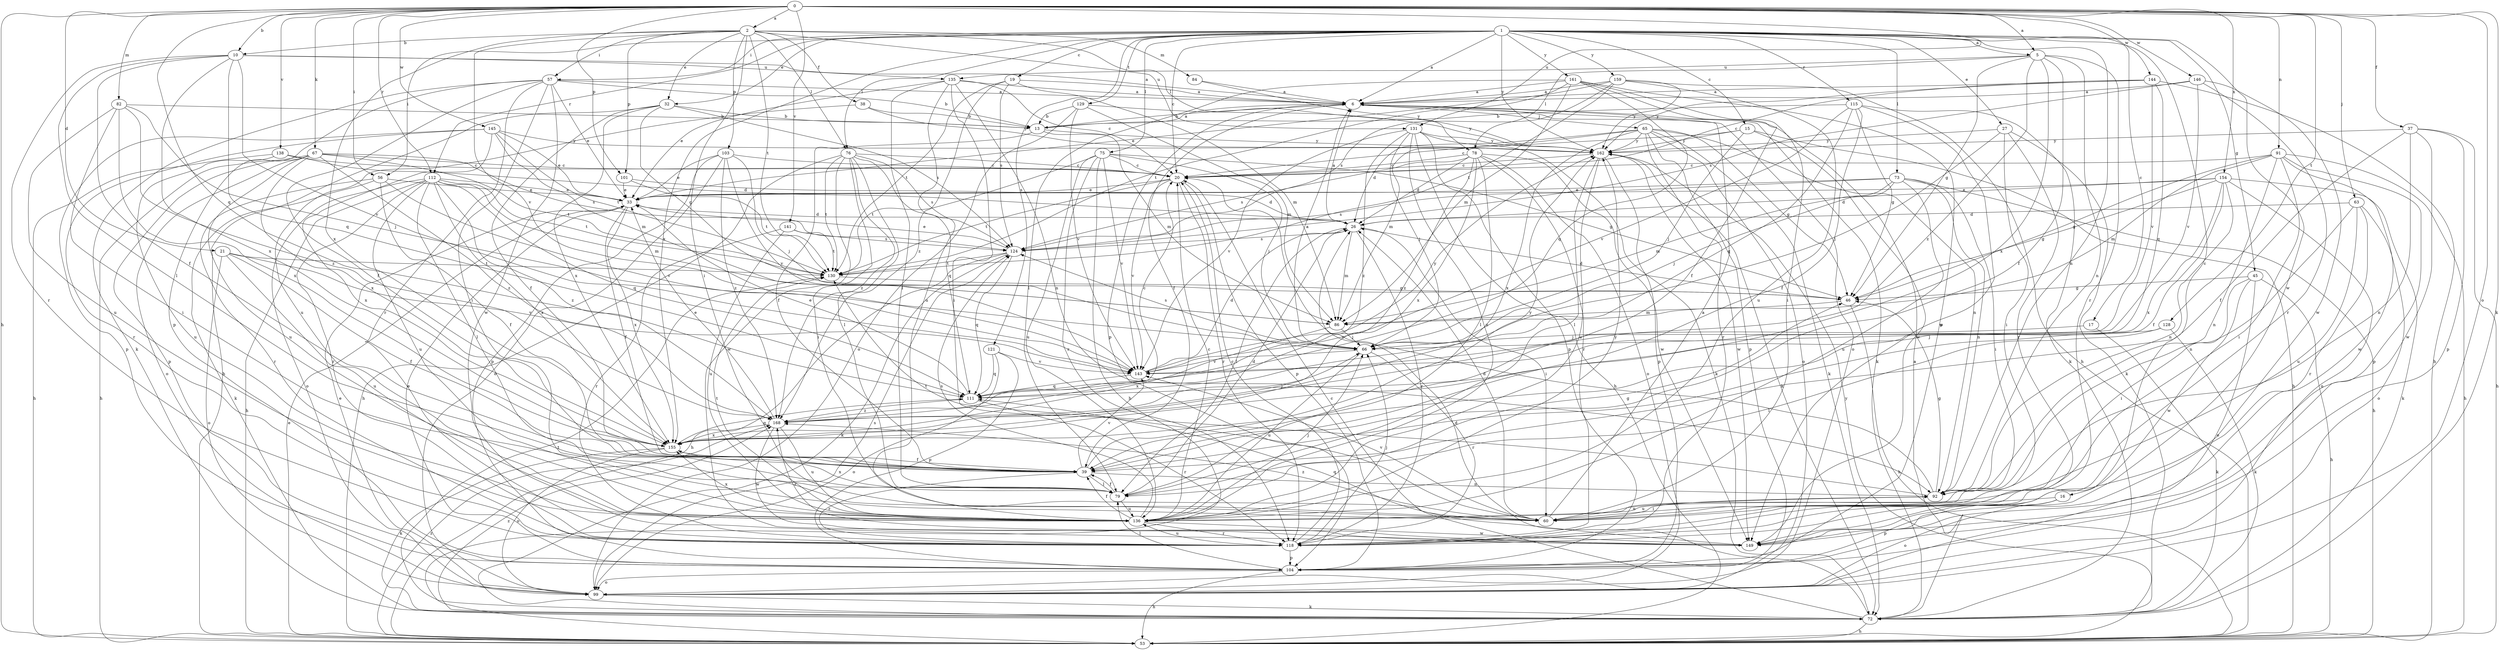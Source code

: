 strict digraph  {
0;
1;
2;
5;
6;
10;
13;
15;
16;
17;
19;
20;
21;
26;
27;
32;
33;
37;
38;
39;
45;
46;
53;
56;
57;
60;
63;
65;
66;
67;
72;
73;
75;
76;
78;
79;
82;
84;
86;
91;
92;
99;
101;
103;
104;
111;
112;
115;
118;
121;
124;
128;
129;
130;
131;
135;
136;
138;
141;
143;
144;
145;
146;
149;
154;
155;
159;
161;
162;
168;
0 -> 2  [label=a];
0 -> 5  [label=a];
0 -> 10  [label=b];
0 -> 21  [label=d];
0 -> 37  [label=f];
0 -> 53  [label=h];
0 -> 56  [label=i];
0 -> 63  [label=j];
0 -> 67  [label=k];
0 -> 72  [label=k];
0 -> 82  [label=m];
0 -> 91  [label=n];
0 -> 99  [label=o];
0 -> 101  [label=p];
0 -> 111  [label=q];
0 -> 112  [label=r];
0 -> 128  [label=t];
0 -> 131  [label=u];
0 -> 138  [label=v];
0 -> 141  [label=v];
0 -> 144  [label=w];
0 -> 145  [label=w];
0 -> 146  [label=w];
0 -> 154  [label=x];
1 -> 5  [label=a];
1 -> 6  [label=a];
1 -> 15  [label=c];
1 -> 16  [label=c];
1 -> 17  [label=c];
1 -> 19  [label=c];
1 -> 20  [label=c];
1 -> 27  [label=e];
1 -> 32  [label=e];
1 -> 45  [label=g];
1 -> 56  [label=i];
1 -> 57  [label=i];
1 -> 73  [label=l];
1 -> 75  [label=l];
1 -> 76  [label=l];
1 -> 92  [label=n];
1 -> 112  [label=r];
1 -> 115  [label=r];
1 -> 121  [label=s];
1 -> 129  [label=t];
1 -> 149  [label=w];
1 -> 155  [label=x];
1 -> 159  [label=y];
1 -> 161  [label=y];
1 -> 162  [label=y];
2 -> 10  [label=b];
2 -> 32  [label=e];
2 -> 38  [label=f];
2 -> 57  [label=i];
2 -> 60  [label=i];
2 -> 76  [label=l];
2 -> 78  [label=l];
2 -> 84  [label=m];
2 -> 101  [label=p];
2 -> 103  [label=p];
2 -> 130  [label=t];
2 -> 131  [label=u];
2 -> 143  [label=v];
2 -> 155  [label=x];
5 -> 39  [label=f];
5 -> 46  [label=g];
5 -> 78  [label=l];
5 -> 92  [label=n];
5 -> 118  [label=r];
5 -> 135  [label=u];
5 -> 155  [label=x];
5 -> 168  [label=z];
6 -> 13  [label=b];
6 -> 39  [label=f];
6 -> 65  [label=j];
6 -> 72  [label=k];
6 -> 99  [label=o];
6 -> 104  [label=p];
10 -> 6  [label=a];
10 -> 39  [label=f];
10 -> 79  [label=l];
10 -> 111  [label=q];
10 -> 118  [label=r];
10 -> 135  [label=u];
10 -> 143  [label=v];
10 -> 155  [label=x];
13 -> 6  [label=a];
13 -> 39  [label=f];
13 -> 86  [label=m];
13 -> 162  [label=y];
15 -> 20  [label=c];
15 -> 53  [label=h];
15 -> 66  [label=j];
15 -> 149  [label=w];
15 -> 162  [label=y];
16 -> 99  [label=o];
16 -> 104  [label=p];
16 -> 136  [label=u];
17 -> 66  [label=j];
17 -> 72  [label=k];
19 -> 6  [label=a];
19 -> 86  [label=m];
19 -> 124  [label=s];
19 -> 130  [label=t];
19 -> 168  [label=z];
20 -> 33  [label=e];
20 -> 104  [label=p];
20 -> 118  [label=r];
20 -> 130  [label=t];
20 -> 143  [label=v];
21 -> 39  [label=f];
21 -> 99  [label=o];
21 -> 130  [label=t];
21 -> 136  [label=u];
21 -> 143  [label=v];
26 -> 6  [label=a];
26 -> 60  [label=i];
26 -> 79  [label=l];
26 -> 86  [label=m];
26 -> 118  [label=r];
26 -> 124  [label=s];
27 -> 60  [label=i];
27 -> 66  [label=j];
27 -> 72  [label=k];
27 -> 118  [label=r];
27 -> 162  [label=y];
32 -> 13  [label=b];
32 -> 39  [label=f];
32 -> 46  [label=g];
32 -> 53  [label=h];
32 -> 124  [label=s];
32 -> 155  [label=x];
33 -> 26  [label=d];
33 -> 39  [label=f];
33 -> 155  [label=x];
37 -> 39  [label=f];
37 -> 53  [label=h];
37 -> 92  [label=n];
37 -> 104  [label=p];
37 -> 149  [label=w];
37 -> 162  [label=y];
38 -> 13  [label=b];
38 -> 136  [label=u];
38 -> 162  [label=y];
39 -> 79  [label=l];
39 -> 92  [label=n];
39 -> 118  [label=r];
39 -> 143  [label=v];
39 -> 162  [label=y];
45 -> 46  [label=g];
45 -> 53  [label=h];
45 -> 60  [label=i];
45 -> 99  [label=o];
45 -> 149  [label=w];
46 -> 26  [label=d];
46 -> 53  [label=h];
46 -> 86  [label=m];
53 -> 33  [label=e];
53 -> 162  [label=y];
53 -> 168  [label=z];
56 -> 33  [label=e];
56 -> 39  [label=f];
56 -> 72  [label=k];
56 -> 118  [label=r];
56 -> 143  [label=v];
57 -> 6  [label=a];
57 -> 13  [label=b];
57 -> 33  [label=e];
57 -> 39  [label=f];
57 -> 60  [label=i];
57 -> 72  [label=k];
57 -> 104  [label=p];
57 -> 118  [label=r];
57 -> 149  [label=w];
60 -> 6  [label=a];
60 -> 26  [label=d];
60 -> 92  [label=n];
60 -> 143  [label=v];
60 -> 168  [label=z];
63 -> 26  [label=d];
63 -> 92  [label=n];
63 -> 99  [label=o];
63 -> 118  [label=r];
63 -> 136  [label=u];
65 -> 26  [label=d];
65 -> 46  [label=g];
65 -> 72  [label=k];
65 -> 86  [label=m];
65 -> 92  [label=n];
65 -> 99  [label=o];
65 -> 104  [label=p];
65 -> 118  [label=r];
65 -> 155  [label=x];
65 -> 162  [label=y];
66 -> 6  [label=a];
66 -> 118  [label=r];
66 -> 124  [label=s];
66 -> 136  [label=u];
66 -> 143  [label=v];
67 -> 20  [label=c];
67 -> 53  [label=h];
67 -> 99  [label=o];
67 -> 104  [label=p];
67 -> 124  [label=s];
67 -> 130  [label=t];
67 -> 136  [label=u];
67 -> 155  [label=x];
67 -> 168  [label=z];
72 -> 6  [label=a];
72 -> 20  [label=c];
72 -> 26  [label=d];
72 -> 53  [label=h];
72 -> 130  [label=t];
72 -> 168  [label=z];
73 -> 33  [label=e];
73 -> 53  [label=h];
73 -> 60  [label=i];
73 -> 66  [label=j];
73 -> 86  [label=m];
73 -> 92  [label=n];
73 -> 124  [label=s];
73 -> 136  [label=u];
75 -> 20  [label=c];
75 -> 46  [label=g];
75 -> 53  [label=h];
75 -> 66  [label=j];
75 -> 118  [label=r];
75 -> 130  [label=t];
75 -> 136  [label=u];
75 -> 143  [label=v];
76 -> 20  [label=c];
76 -> 53  [label=h];
76 -> 60  [label=i];
76 -> 79  [label=l];
76 -> 111  [label=q];
76 -> 124  [label=s];
76 -> 130  [label=t];
76 -> 149  [label=w];
76 -> 168  [label=z];
78 -> 20  [label=c];
78 -> 26  [label=d];
78 -> 79  [label=l];
78 -> 99  [label=o];
78 -> 118  [label=r];
78 -> 124  [label=s];
78 -> 149  [label=w];
78 -> 155  [label=x];
78 -> 168  [label=z];
79 -> 26  [label=d];
79 -> 39  [label=f];
79 -> 46  [label=g];
79 -> 136  [label=u];
79 -> 155  [label=x];
82 -> 13  [label=b];
82 -> 60  [label=i];
82 -> 66  [label=j];
82 -> 136  [label=u];
82 -> 155  [label=x];
82 -> 168  [label=z];
84 -> 6  [label=a];
84 -> 162  [label=y];
86 -> 66  [label=j];
86 -> 155  [label=x];
91 -> 20  [label=c];
91 -> 46  [label=g];
91 -> 53  [label=h];
91 -> 60  [label=i];
91 -> 86  [label=m];
91 -> 92  [label=n];
91 -> 104  [label=p];
91 -> 149  [label=w];
92 -> 20  [label=c];
92 -> 46  [label=g];
92 -> 60  [label=i];
92 -> 130  [label=t];
99 -> 33  [label=e];
99 -> 72  [label=k];
99 -> 124  [label=s];
101 -> 26  [label=d];
101 -> 33  [label=e];
101 -> 130  [label=t];
103 -> 20  [label=c];
103 -> 33  [label=e];
103 -> 66  [label=j];
103 -> 99  [label=o];
103 -> 104  [label=p];
103 -> 143  [label=v];
103 -> 168  [label=z];
104 -> 33  [label=e];
104 -> 53  [label=h];
104 -> 79  [label=l];
104 -> 99  [label=o];
111 -> 20  [label=c];
111 -> 33  [label=e];
111 -> 118  [label=r];
111 -> 168  [label=z];
112 -> 33  [label=e];
112 -> 53  [label=h];
112 -> 79  [label=l];
112 -> 86  [label=m];
112 -> 99  [label=o];
112 -> 111  [label=q];
112 -> 118  [label=r];
112 -> 130  [label=t];
112 -> 136  [label=u];
112 -> 155  [label=x];
112 -> 168  [label=z];
115 -> 13  [label=b];
115 -> 39  [label=f];
115 -> 46  [label=g];
115 -> 72  [label=k];
115 -> 111  [label=q];
115 -> 143  [label=v];
115 -> 149  [label=w];
118 -> 20  [label=c];
118 -> 66  [label=j];
118 -> 104  [label=p];
118 -> 136  [label=u];
121 -> 99  [label=o];
121 -> 104  [label=p];
121 -> 111  [label=q];
121 -> 143  [label=v];
124 -> 33  [label=e];
124 -> 53  [label=h];
124 -> 72  [label=k];
124 -> 111  [label=q];
124 -> 130  [label=t];
128 -> 66  [label=j];
128 -> 72  [label=k];
128 -> 79  [label=l];
129 -> 13  [label=b];
129 -> 86  [label=m];
129 -> 99  [label=o];
129 -> 143  [label=v];
129 -> 162  [label=y];
130 -> 46  [label=g];
131 -> 53  [label=h];
131 -> 66  [label=j];
131 -> 72  [label=k];
131 -> 104  [label=p];
131 -> 136  [label=u];
131 -> 143  [label=v];
131 -> 162  [label=y];
131 -> 168  [label=z];
135 -> 6  [label=a];
135 -> 20  [label=c];
135 -> 33  [label=e];
135 -> 60  [label=i];
135 -> 79  [label=l];
135 -> 92  [label=n];
135 -> 136  [label=u];
136 -> 20  [label=c];
136 -> 39  [label=f];
136 -> 66  [label=j];
136 -> 118  [label=r];
136 -> 124  [label=s];
136 -> 130  [label=t];
136 -> 149  [label=w];
136 -> 155  [label=x];
136 -> 162  [label=y];
138 -> 20  [label=c];
138 -> 26  [label=d];
138 -> 53  [label=h];
138 -> 136  [label=u];
141 -> 118  [label=r];
141 -> 124  [label=s];
141 -> 130  [label=t];
141 -> 136  [label=u];
143 -> 26  [label=d];
143 -> 111  [label=q];
143 -> 162  [label=y];
144 -> 6  [label=a];
144 -> 20  [label=c];
144 -> 53  [label=h];
144 -> 111  [label=q];
144 -> 143  [label=v];
144 -> 162  [label=y];
145 -> 33  [label=e];
145 -> 86  [label=m];
145 -> 104  [label=p];
145 -> 118  [label=r];
145 -> 130  [label=t];
145 -> 155  [label=x];
145 -> 162  [label=y];
146 -> 6  [label=a];
146 -> 118  [label=r];
146 -> 124  [label=s];
146 -> 143  [label=v];
146 -> 149  [label=w];
149 -> 111  [label=q];
149 -> 168  [label=z];
154 -> 26  [label=d];
154 -> 33  [label=e];
154 -> 39  [label=f];
154 -> 46  [label=g];
154 -> 72  [label=k];
154 -> 92  [label=n];
154 -> 99  [label=o];
154 -> 155  [label=x];
155 -> 39  [label=f];
155 -> 72  [label=k];
155 -> 99  [label=o];
155 -> 111  [label=q];
159 -> 6  [label=a];
159 -> 33  [label=e];
159 -> 53  [label=h];
159 -> 124  [label=s];
159 -> 130  [label=t];
159 -> 136  [label=u];
159 -> 162  [label=y];
161 -> 6  [label=a];
161 -> 39  [label=f];
161 -> 60  [label=i];
161 -> 79  [label=l];
161 -> 86  [label=m];
161 -> 104  [label=p];
161 -> 111  [label=q];
161 -> 130  [label=t];
162 -> 20  [label=c];
162 -> 72  [label=k];
162 -> 79  [label=l];
162 -> 104  [label=p];
162 -> 136  [label=u];
162 -> 149  [label=w];
168 -> 33  [label=e];
168 -> 66  [label=j];
168 -> 136  [label=u];
168 -> 149  [label=w];
168 -> 155  [label=x];
}
